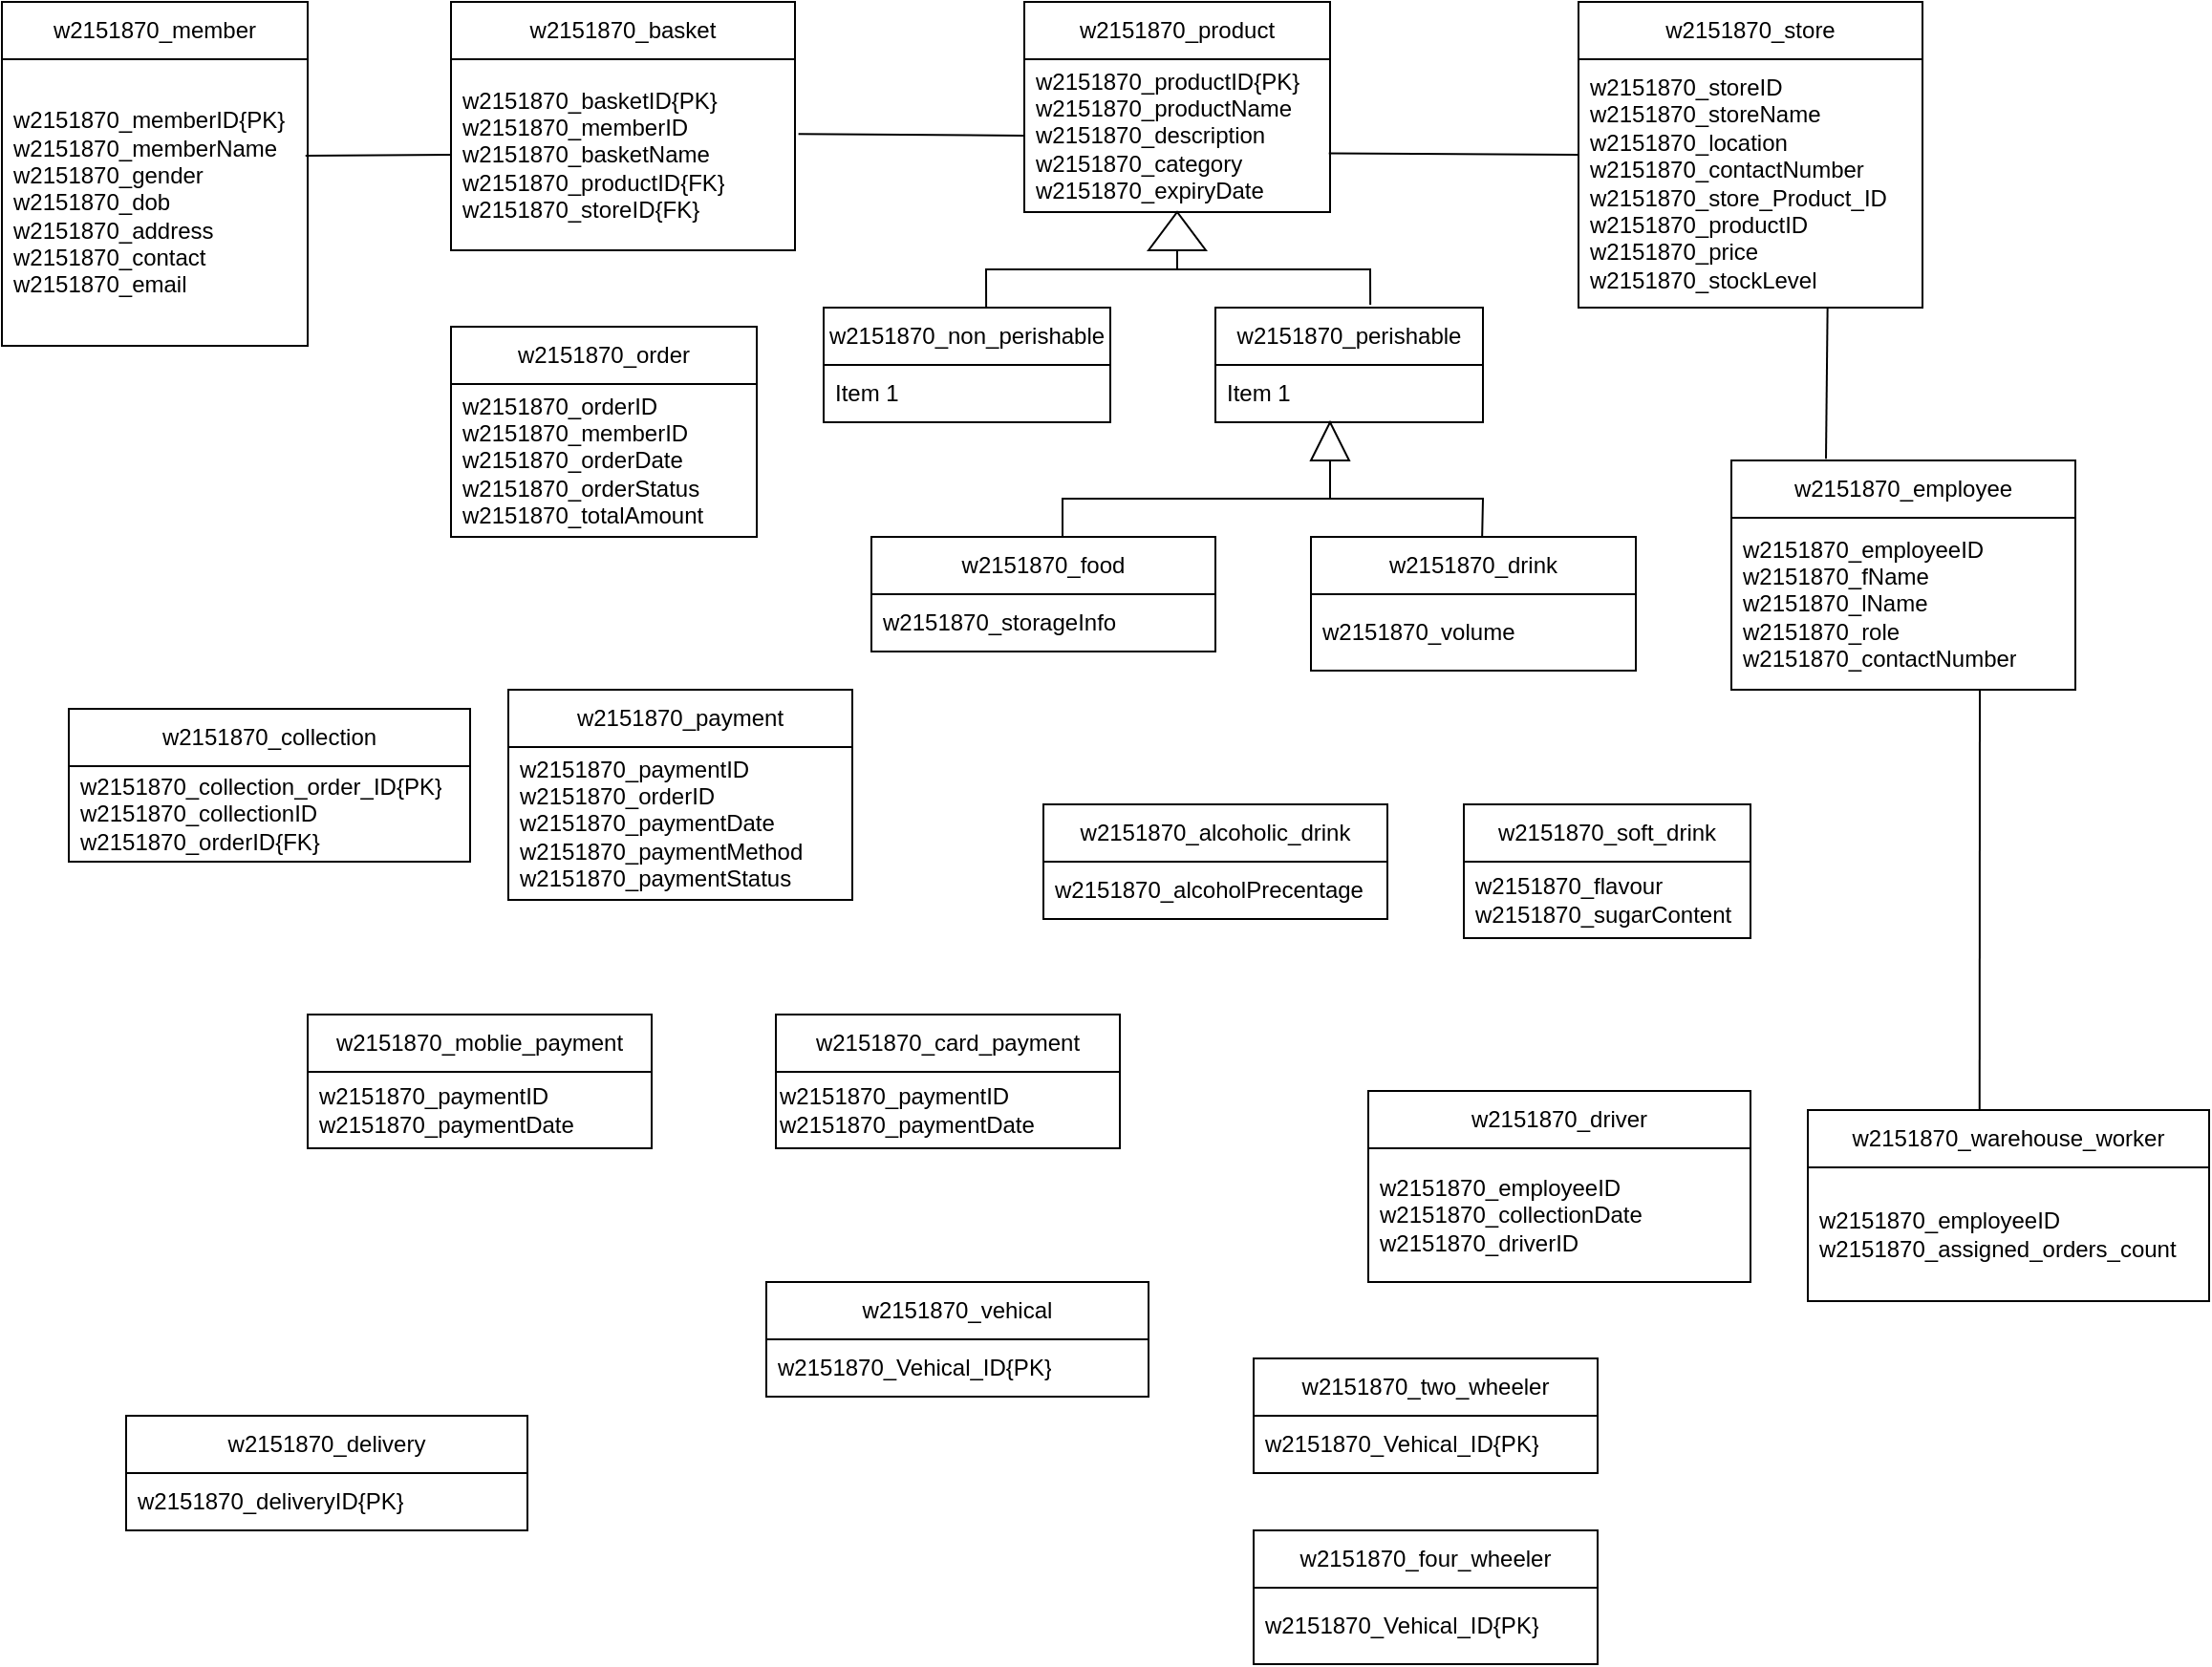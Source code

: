 <mxfile version="28.2.7">
  <diagram name="Page-1" id="L5D6gUy9eE5gOW8qyYls">
    <mxGraphModel dx="1591" dy="877" grid="1" gridSize="10" guides="1" tooltips="1" connect="1" arrows="1" fold="1" page="1" pageScale="1" pageWidth="850" pageHeight="1100" math="0" shadow="0">
      <root>
        <mxCell id="0" />
        <mxCell id="1" parent="0" />
        <mxCell id="kr0bj3KIHfq-hgrzYJve-1" value="w2151870_member" style="swimlane;fontStyle=0;childLayout=stackLayout;horizontal=1;startSize=30;horizontalStack=0;resizeParent=1;resizeParentMax=0;resizeLast=0;collapsible=1;marginBottom=0;whiteSpace=wrap;html=1;" parent="1" vertex="1">
          <mxGeometry x="45" y="40" width="160" height="180" as="geometry" />
        </mxCell>
        <mxCell id="kr0bj3KIHfq-hgrzYJve-2" value="&lt;span style=&quot;text-align: center;&quot;&gt;w2151870_&lt;/span&gt;memberID{PK}&lt;br&gt;&lt;div&gt;&lt;span style=&quot;text-align: center; background-color: transparent; color: light-dark(rgb(0, 0, 0), rgb(255, 255, 255));&quot;&gt;w2151870_&lt;/span&gt;memberName&lt;/div&gt;&lt;div&gt;&lt;span style=&quot;text-align: center; background-color: transparent; color: light-dark(rgb(0, 0, 0), rgb(255, 255, 255));&quot;&gt;w2151870_&lt;/span&gt;gender&lt;/div&gt;&lt;div&gt;&lt;span style=&quot;text-align: center; background-color: transparent; color: light-dark(rgb(0, 0, 0), rgb(255, 255, 255));&quot;&gt;w2151870_&lt;/span&gt;dob&lt;/div&gt;&lt;div&gt;&lt;span style=&quot;text-align: center; background-color: transparent; color: light-dark(rgb(0, 0, 0), rgb(255, 255, 255));&quot;&gt;w2151870_&lt;/span&gt;address&lt;/div&gt;&lt;div&gt;&lt;span style=&quot;text-align: center; background-color: transparent; color: light-dark(rgb(0, 0, 0), rgb(255, 255, 255));&quot;&gt;w2151870_&lt;/span&gt;contact&lt;/div&gt;&lt;div&gt;&lt;span style=&quot;text-align: center; background-color: transparent; color: light-dark(rgb(0, 0, 0), rgb(255, 255, 255));&quot;&gt;w2151870_&lt;/span&gt;email&lt;/div&gt;" style="text;strokeColor=none;fillColor=none;align=left;verticalAlign=middle;spacingLeft=4;spacingRight=4;overflow=hidden;points=[[0,0.5],[1,0.5]];portConstraint=eastwest;rotatable=0;whiteSpace=wrap;html=1;" parent="kr0bj3KIHfq-hgrzYJve-1" vertex="1">
          <mxGeometry y="30" width="160" height="150" as="geometry" />
        </mxCell>
        <mxCell id="kr0bj3KIHfq-hgrzYJve-5" value="w2151870_basket" style="swimlane;fontStyle=0;childLayout=stackLayout;horizontal=1;startSize=30;horizontalStack=0;resizeParent=1;resizeParentMax=0;resizeLast=0;collapsible=1;marginBottom=0;whiteSpace=wrap;html=1;" parent="1" vertex="1">
          <mxGeometry x="280" y="40" width="180" height="130" as="geometry" />
        </mxCell>
        <mxCell id="kr0bj3KIHfq-hgrzYJve-6" value="&lt;span style=&quot;text-align: center;&quot;&gt;w2151870_&lt;/span&gt;basketID{PK}&lt;br&gt;&lt;div&gt;&lt;span style=&quot;text-align: center; background-color: transparent; color: light-dark(rgb(0, 0, 0), rgb(255, 255, 255));&quot;&gt;w2151870_&lt;/span&gt;memberID&lt;/div&gt;&lt;div&gt;&lt;span style=&quot;text-align: center; background-color: transparent; color: light-dark(rgb(0, 0, 0), rgb(255, 255, 255));&quot;&gt;w2151870_&lt;/span&gt;basketName&lt;/div&gt;&lt;div&gt;w2151870_productID{FK}&lt;/div&gt;&lt;div&gt;w2151870_storeID{FK}&lt;/div&gt;" style="text;strokeColor=none;fillColor=none;align=left;verticalAlign=middle;spacingLeft=4;spacingRight=4;overflow=hidden;points=[[0,0.5],[1,0.5]];portConstraint=eastwest;rotatable=0;whiteSpace=wrap;html=1;" parent="kr0bj3KIHfq-hgrzYJve-5" vertex="1">
          <mxGeometry y="30" width="180" height="100" as="geometry" />
        </mxCell>
        <mxCell id="kr0bj3KIHfq-hgrzYJve-9" value="w2151870_product" style="swimlane;fontStyle=0;childLayout=stackLayout;horizontal=1;startSize=30;horizontalStack=0;resizeParent=1;resizeParentMax=0;resizeLast=0;collapsible=1;marginBottom=0;whiteSpace=wrap;html=1;" parent="1" vertex="1">
          <mxGeometry x="580" y="40" width="160" height="110" as="geometry" />
        </mxCell>
        <mxCell id="kr0bj3KIHfq-hgrzYJve-10" value="&lt;span style=&quot;text-align: center;&quot;&gt;w2151870_&lt;/span&gt;productID{PK}&lt;br&gt;&lt;div&gt;&lt;span style=&quot;text-align: center; background-color: transparent; color: light-dark(rgb(0, 0, 0), rgb(255, 255, 255));&quot;&gt;w2151870_&lt;/span&gt;productName&lt;/div&gt;&lt;div&gt;&lt;span style=&quot;text-align: center; background-color: transparent; color: light-dark(rgb(0, 0, 0), rgb(255, 255, 255));&quot;&gt;w2151870_&lt;/span&gt;&lt;span style=&quot;background-color: transparent; color: light-dark(rgb(0, 0, 0), rgb(255, 255, 255));&quot;&gt;description&lt;/span&gt;&lt;/div&gt;&lt;div&gt;&lt;span style=&quot;text-align: center; background-color: transparent; color: light-dark(rgb(0, 0, 0), rgb(255, 255, 255));&quot;&gt;w2151870_&lt;/span&gt;&lt;span style=&quot;background-color: transparent; color: light-dark(rgb(0, 0, 0), rgb(255, 255, 255));&quot;&gt;category&lt;/span&gt;&lt;/div&gt;&lt;div&gt;&lt;span style=&quot;text-align: center; background-color: transparent; color: light-dark(rgb(0, 0, 0), rgb(255, 255, 255));&quot;&gt;w2151870_&lt;/span&gt;&lt;span style=&quot;background-color: transparent; color: light-dark(rgb(0, 0, 0), rgb(255, 255, 255));&quot;&gt;expiryDate&lt;/span&gt;&lt;/div&gt;" style="text;strokeColor=none;fillColor=none;align=left;verticalAlign=middle;spacingLeft=4;spacingRight=4;overflow=hidden;points=[[0,0.5],[1,0.5]];portConstraint=eastwest;rotatable=0;whiteSpace=wrap;html=1;" parent="kr0bj3KIHfq-hgrzYJve-9" vertex="1">
          <mxGeometry y="30" width="160" height="80" as="geometry" />
        </mxCell>
        <mxCell id="kr0bj3KIHfq-hgrzYJve-11" value="w2151870_order" style="swimlane;fontStyle=0;childLayout=stackLayout;horizontal=1;startSize=30;horizontalStack=0;resizeParent=1;resizeParentMax=0;resizeLast=0;collapsible=1;marginBottom=0;whiteSpace=wrap;html=1;" parent="1" vertex="1">
          <mxGeometry x="280" y="210" width="160" height="110" as="geometry" />
        </mxCell>
        <mxCell id="kr0bj3KIHfq-hgrzYJve-12" value="&lt;span style=&quot;text-align: center;&quot;&gt;w2151870_&lt;/span&gt;orderID&lt;br&gt;&lt;div&gt;&lt;span style=&quot;text-align: center; background-color: transparent; color: light-dark(rgb(0, 0, 0), rgb(255, 255, 255));&quot;&gt;w2151870_&lt;/span&gt;memberID&lt;/div&gt;&lt;div&gt;&lt;span style=&quot;text-align: center; background-color: transparent; color: light-dark(rgb(0, 0, 0), rgb(255, 255, 255));&quot;&gt;w2151870_&lt;/span&gt;orderDate&lt;/div&gt;&lt;div&gt;&lt;span style=&quot;text-align: center; background-color: transparent; color: light-dark(rgb(0, 0, 0), rgb(255, 255, 255));&quot;&gt;w2151870_&lt;/span&gt;orderStatus&lt;/div&gt;&lt;div&gt;&lt;span style=&quot;text-align: center; background-color: transparent; color: light-dark(rgb(0, 0, 0), rgb(255, 255, 255));&quot;&gt;w2151870_&lt;/span&gt;totalAmount&lt;/div&gt;" style="text;strokeColor=none;fillColor=none;align=left;verticalAlign=middle;spacingLeft=4;spacingRight=4;overflow=hidden;points=[[0,0.5],[1,0.5]];portConstraint=eastwest;rotatable=0;whiteSpace=wrap;html=1;" parent="kr0bj3KIHfq-hgrzYJve-11" vertex="1">
          <mxGeometry y="30" width="160" height="80" as="geometry" />
        </mxCell>
        <mxCell id="kr0bj3KIHfq-hgrzYJve-13" value="w2151870_collection" style="swimlane;fontStyle=0;childLayout=stackLayout;horizontal=1;startSize=30;horizontalStack=0;resizeParent=1;resizeParentMax=0;resizeLast=0;collapsible=1;marginBottom=0;whiteSpace=wrap;html=1;" parent="1" vertex="1">
          <mxGeometry x="80" y="410" width="210" height="80" as="geometry" />
        </mxCell>
        <mxCell id="kr0bj3KIHfq-hgrzYJve-14" value="&lt;span style=&quot;text-align: center;&quot;&gt;w2151870_collection_order_ID{PK}&lt;/span&gt;&lt;div&gt;&lt;span style=&quot;text-align: center; background-color: transparent; color: light-dark(rgb(0, 0, 0), rgb(255, 255, 255));&quot;&gt;w2151870_collectionID&lt;/span&gt;&lt;div&gt;&lt;span style=&quot;text-align: center;&quot;&gt;w2151870_orderID{FK}&lt;/span&gt;&lt;/div&gt;&lt;/div&gt;" style="text;strokeColor=none;fillColor=none;align=left;verticalAlign=middle;spacingLeft=4;spacingRight=4;overflow=hidden;points=[[0,0.5],[1,0.5]];portConstraint=eastwest;rotatable=0;whiteSpace=wrap;html=1;" parent="kr0bj3KIHfq-hgrzYJve-13" vertex="1">
          <mxGeometry y="30" width="210" height="50" as="geometry" />
        </mxCell>
        <mxCell id="kr0bj3KIHfq-hgrzYJve-15" value="w2151870_payment" style="swimlane;fontStyle=0;childLayout=stackLayout;horizontal=1;startSize=30;horizontalStack=0;resizeParent=1;resizeParentMax=0;resizeLast=0;collapsible=1;marginBottom=0;whiteSpace=wrap;html=1;" parent="1" vertex="1">
          <mxGeometry x="310" y="400" width="180" height="110" as="geometry" />
        </mxCell>
        <mxCell id="kr0bj3KIHfq-hgrzYJve-16" value="&lt;span style=&quot;text-align: center;&quot;&gt;w2151870_&lt;/span&gt;paymentID&lt;br&gt;&lt;div&gt;&lt;span style=&quot;text-align: center; background-color: transparent; color: light-dark(rgb(0, 0, 0), rgb(255, 255, 255));&quot;&gt;w2151870_&lt;/span&gt;orderID&lt;/div&gt;&lt;div&gt;&lt;span style=&quot;text-align: center; background-color: transparent; color: light-dark(rgb(0, 0, 0), rgb(255, 255, 255));&quot;&gt;w2151870_&lt;/span&gt;paymentDate&lt;/div&gt;&lt;div&gt;&lt;span style=&quot;text-align: center; background-color: transparent; color: light-dark(rgb(0, 0, 0), rgb(255, 255, 255));&quot;&gt;w2151870_&lt;/span&gt;paymentMethod&lt;/div&gt;&lt;div&gt;&lt;span style=&quot;text-align: center; background-color: transparent; color: light-dark(rgb(0, 0, 0), rgb(255, 255, 255));&quot;&gt;w2151870_&lt;/span&gt;paymentStatus&lt;/div&gt;" style="text;strokeColor=none;fillColor=none;align=left;verticalAlign=middle;spacingLeft=4;spacingRight=4;overflow=hidden;points=[[0,0.5],[1,0.5]];portConstraint=eastwest;rotatable=0;whiteSpace=wrap;html=1;" parent="kr0bj3KIHfq-hgrzYJve-15" vertex="1">
          <mxGeometry y="30" width="180" height="80" as="geometry" />
        </mxCell>
        <mxCell id="kr0bj3KIHfq-hgrzYJve-19" value="w2151870_store" style="swimlane;fontStyle=0;childLayout=stackLayout;horizontal=1;startSize=30;horizontalStack=0;resizeParent=1;resizeParentMax=0;resizeLast=0;collapsible=1;marginBottom=0;whiteSpace=wrap;html=1;" parent="1" vertex="1">
          <mxGeometry x="870" y="40" width="180" height="160" as="geometry" />
        </mxCell>
        <mxCell id="kr0bj3KIHfq-hgrzYJve-20" value="&lt;span style=&quot;text-align: center;&quot;&gt;w2151870_&lt;/span&gt;storeID&lt;div&gt;w2151870_storeName&lt;/div&gt;&lt;div&gt;&lt;span style=&quot;text-align: center; background-color: transparent; color: light-dark(rgb(0, 0, 0), rgb(255, 255, 255));&quot;&gt;w2151870_&lt;/span&gt;location&lt;/div&gt;&lt;div&gt;&lt;span style=&quot;text-align: center; background-color: transparent; color: light-dark(rgb(0, 0, 0), rgb(255, 255, 255));&quot;&gt;w2151870_&lt;/span&gt;contactNumber&lt;/div&gt;&lt;div&gt;&lt;span style=&quot;text-align: center;&quot;&gt;w2151870_&lt;/span&gt;store_Product_ID&lt;/div&gt;&lt;div&gt;&lt;div&gt;&lt;span style=&quot;text-align: center; background-color: transparent; color: light-dark(rgb(0, 0, 0), rgb(255, 255, 255));&quot;&gt;w2151870_&lt;/span&gt;productID&lt;/div&gt;&lt;div&gt;&lt;span style=&quot;text-align: center; background-color: transparent; color: light-dark(rgb(0, 0, 0), rgb(255, 255, 255));&quot;&gt;w2151870_&lt;/span&gt;price&lt;/div&gt;&lt;div&gt;&lt;span style=&quot;text-align: center; background-color: transparent; color: light-dark(rgb(0, 0, 0), rgb(255, 255, 255));&quot;&gt;w2151870_&lt;/span&gt;stockLevel&lt;/div&gt;&lt;/div&gt;" style="text;strokeColor=none;fillColor=none;align=left;verticalAlign=middle;spacingLeft=4;spacingRight=4;overflow=hidden;points=[[0,0.5],[1,0.5]];portConstraint=eastwest;rotatable=0;whiteSpace=wrap;html=1;" parent="kr0bj3KIHfq-hgrzYJve-19" vertex="1">
          <mxGeometry y="30" width="180" height="130" as="geometry" />
        </mxCell>
        <mxCell id="kr0bj3KIHfq-hgrzYJve-21" value="w2151870_employee" style="swimlane;fontStyle=0;childLayout=stackLayout;horizontal=1;startSize=30;horizontalStack=0;resizeParent=1;resizeParentMax=0;resizeLast=0;collapsible=1;marginBottom=0;whiteSpace=wrap;html=1;" parent="1" vertex="1">
          <mxGeometry x="950" y="280" width="180" height="120" as="geometry" />
        </mxCell>
        <mxCell id="kr0bj3KIHfq-hgrzYJve-22" value="&lt;span style=&quot;text-align: center;&quot;&gt;w2151870_&lt;/span&gt;employeeID&lt;br&gt;&lt;div&gt;&lt;span style=&quot;text-align: center; background-color: transparent; color: light-dark(rgb(0, 0, 0), rgb(255, 255, 255));&quot;&gt;w2151870_&lt;/span&gt;fName&lt;/div&gt;&lt;div&gt;&lt;span style=&quot;text-align: center; background-color: transparent; color: light-dark(rgb(0, 0, 0), rgb(255, 255, 255));&quot;&gt;w2151870_&lt;/span&gt;lName&lt;/div&gt;&lt;div&gt;&lt;span style=&quot;text-align: center; background-color: transparent; color: light-dark(rgb(0, 0, 0), rgb(255, 255, 255));&quot;&gt;w2151870_&lt;/span&gt;role&lt;/div&gt;&lt;div&gt;&lt;span style=&quot;text-align: center; background-color: transparent; color: light-dark(rgb(0, 0, 0), rgb(255, 255, 255));&quot;&gt;w2151870_&lt;/span&gt;contactNumber&lt;/div&gt;" style="text;strokeColor=none;fillColor=none;align=left;verticalAlign=middle;spacingLeft=4;spacingRight=4;overflow=hidden;points=[[0,0.5],[1,0.5]];portConstraint=eastwest;rotatable=0;whiteSpace=wrap;html=1;" parent="kr0bj3KIHfq-hgrzYJve-21" vertex="1">
          <mxGeometry y="30" width="180" height="90" as="geometry" />
        </mxCell>
        <mxCell id="kr0bj3KIHfq-hgrzYJve-23" value="w2151870_warehouse_worker" style="swimlane;fontStyle=0;childLayout=stackLayout;horizontal=1;startSize=30;horizontalStack=0;resizeParent=1;resizeParentMax=0;resizeLast=0;collapsible=1;marginBottom=0;whiteSpace=wrap;html=1;" parent="1" vertex="1">
          <mxGeometry x="990" y="620" width="210" height="100" as="geometry" />
        </mxCell>
        <mxCell id="kr0bj3KIHfq-hgrzYJve-24" value="&lt;span style=&quot;text-align: center;&quot;&gt;w2151870_&lt;/span&gt;employeeID&lt;br&gt;&lt;div&gt;&lt;span style=&quot;text-align: center; background-color: transparent; color: light-dark(rgb(0, 0, 0), rgb(255, 255, 255));&quot;&gt;w2151870_&lt;/span&gt;assigned_orders_count&lt;/div&gt;" style="text;strokeColor=none;fillColor=none;align=left;verticalAlign=middle;spacingLeft=4;spacingRight=4;overflow=hidden;points=[[0,0.5],[1,0.5]];portConstraint=eastwest;rotatable=0;whiteSpace=wrap;html=1;" parent="kr0bj3KIHfq-hgrzYJve-23" vertex="1">
          <mxGeometry y="30" width="210" height="70" as="geometry" />
        </mxCell>
        <mxCell id="kr0bj3KIHfq-hgrzYJve-25" value="w2151870_driver" style="swimlane;fontStyle=0;childLayout=stackLayout;horizontal=1;startSize=30;horizontalStack=0;resizeParent=1;resizeParentMax=0;resizeLast=0;collapsible=1;marginBottom=0;whiteSpace=wrap;html=1;" parent="1" vertex="1">
          <mxGeometry x="760" y="610" width="200" height="100" as="geometry" />
        </mxCell>
        <mxCell id="kr0bj3KIHfq-hgrzYJve-26" value="&lt;span style=&quot;text-align: center;&quot;&gt;w2151870_&lt;/span&gt;employeeID&lt;br&gt;&lt;div&gt;&lt;span style=&quot;text-align: center; background-color: transparent; color: light-dark(rgb(0, 0, 0), rgb(255, 255, 255));&quot;&gt;w2151870_&lt;/span&gt;collectionDate&lt;/div&gt;&lt;div&gt;&lt;span style=&quot;text-align: center; background-color: transparent; color: light-dark(rgb(0, 0, 0), rgb(255, 255, 255));&quot;&gt;w2151870_&lt;/span&gt;driverID&lt;/div&gt;" style="text;strokeColor=none;fillColor=none;align=left;verticalAlign=middle;spacingLeft=4;spacingRight=4;overflow=hidden;points=[[0,0.5],[1,0.5]];portConstraint=eastwest;rotatable=0;whiteSpace=wrap;html=1;" parent="kr0bj3KIHfq-hgrzYJve-25" vertex="1">
          <mxGeometry y="30" width="200" height="70" as="geometry" />
        </mxCell>
        <mxCell id="kr0bj3KIHfq-hgrzYJve-35" value="w2151870_delivery" style="swimlane;fontStyle=0;childLayout=stackLayout;horizontal=1;startSize=30;horizontalStack=0;resizeParent=1;resizeParentMax=0;resizeLast=0;collapsible=1;marginBottom=0;whiteSpace=wrap;html=1;" parent="1" vertex="1">
          <mxGeometry x="110" y="780" width="210" height="60" as="geometry" />
        </mxCell>
        <mxCell id="kr0bj3KIHfq-hgrzYJve-36" value="w2151870_deliveryID{PK}" style="text;strokeColor=none;fillColor=none;align=left;verticalAlign=middle;spacingLeft=4;spacingRight=4;overflow=hidden;points=[[0,0.5],[1,0.5]];portConstraint=eastwest;rotatable=0;whiteSpace=wrap;html=1;" parent="kr0bj3KIHfq-hgrzYJve-35" vertex="1">
          <mxGeometry y="30" width="210" height="30" as="geometry" />
        </mxCell>
        <mxCell id="ttWEPRVbaQY9n671N0mv-2" value="w2151870_perishable" style="swimlane;fontStyle=0;childLayout=stackLayout;horizontal=1;startSize=30;horizontalStack=0;resizeParent=1;resizeParentMax=0;resizeLast=0;collapsible=1;marginBottom=0;whiteSpace=wrap;html=1;" vertex="1" parent="1">
          <mxGeometry x="680" y="200" width="140" height="60" as="geometry" />
        </mxCell>
        <mxCell id="ttWEPRVbaQY9n671N0mv-3" value="Item 1" style="text;strokeColor=none;fillColor=none;align=left;verticalAlign=middle;spacingLeft=4;spacingRight=4;overflow=hidden;points=[[0,0.5],[1,0.5]];portConstraint=eastwest;rotatable=0;whiteSpace=wrap;html=1;" vertex="1" parent="ttWEPRVbaQY9n671N0mv-2">
          <mxGeometry y="30" width="140" height="30" as="geometry" />
        </mxCell>
        <mxCell id="ttWEPRVbaQY9n671N0mv-4" value="w2151870_non_perishable" style="swimlane;fontStyle=0;childLayout=stackLayout;horizontal=1;startSize=30;horizontalStack=0;resizeParent=1;resizeParentMax=0;resizeLast=0;collapsible=1;marginBottom=0;whiteSpace=wrap;html=1;" vertex="1" parent="1">
          <mxGeometry x="475" y="200" width="150" height="60" as="geometry" />
        </mxCell>
        <mxCell id="ttWEPRVbaQY9n671N0mv-5" value="Item 1" style="text;strokeColor=none;fillColor=none;align=left;verticalAlign=middle;spacingLeft=4;spacingRight=4;overflow=hidden;points=[[0,0.5],[1,0.5]];portConstraint=eastwest;rotatable=0;whiteSpace=wrap;html=1;" vertex="1" parent="ttWEPRVbaQY9n671N0mv-4">
          <mxGeometry y="30" width="150" height="30" as="geometry" />
        </mxCell>
        <mxCell id="ttWEPRVbaQY9n671N0mv-9" value="w2151870_soft_drink" style="swimlane;fontStyle=0;childLayout=stackLayout;horizontal=1;startSize=30;horizontalStack=0;resizeParent=1;resizeParentMax=0;resizeLast=0;collapsible=1;marginBottom=0;whiteSpace=wrap;html=1;" vertex="1" parent="1">
          <mxGeometry x="810" y="460" width="150" height="70" as="geometry" />
        </mxCell>
        <mxCell id="ttWEPRVbaQY9n671N0mv-10" value="w2151870_flavour&lt;div&gt;w2151870_sugarContent&lt;/div&gt;" style="text;strokeColor=none;fillColor=none;align=left;verticalAlign=middle;spacingLeft=4;spacingRight=4;overflow=hidden;points=[[0,0.5],[1,0.5]];portConstraint=eastwest;rotatable=0;whiteSpace=wrap;html=1;" vertex="1" parent="ttWEPRVbaQY9n671N0mv-9">
          <mxGeometry y="30" width="150" height="40" as="geometry" />
        </mxCell>
        <mxCell id="ttWEPRVbaQY9n671N0mv-11" value="w2151870_alcoholic_drink" style="swimlane;fontStyle=0;childLayout=stackLayout;horizontal=1;startSize=30;horizontalStack=0;resizeParent=1;resizeParentMax=0;resizeLast=0;collapsible=1;marginBottom=0;whiteSpace=wrap;html=1;" vertex="1" parent="1">
          <mxGeometry x="590" y="460" width="180" height="60" as="geometry" />
        </mxCell>
        <mxCell id="ttWEPRVbaQY9n671N0mv-12" value="w2151870_alcoholPrecentage" style="text;strokeColor=none;fillColor=none;align=left;verticalAlign=middle;spacingLeft=4;spacingRight=4;overflow=hidden;points=[[0,0.5],[1,0.5]];portConstraint=eastwest;rotatable=0;whiteSpace=wrap;html=1;" vertex="1" parent="ttWEPRVbaQY9n671N0mv-11">
          <mxGeometry y="30" width="180" height="30" as="geometry" />
        </mxCell>
        <mxCell id="ttWEPRVbaQY9n671N0mv-17" value="" style="endArrow=none;html=1;rounded=0;exitX=0.993;exitY=0.337;exitDx=0;exitDy=0;exitPerimeter=0;entryX=0;entryY=0.5;entryDx=0;entryDy=0;" edge="1" parent="1" source="kr0bj3KIHfq-hgrzYJve-2" target="kr0bj3KIHfq-hgrzYJve-6">
          <mxGeometry width="50" height="50" relative="1" as="geometry">
            <mxPoint x="210" y="160" as="sourcePoint" />
            <mxPoint x="260" y="110" as="targetPoint" />
          </mxGeometry>
        </mxCell>
        <mxCell id="ttWEPRVbaQY9n671N0mv-18" value="" style="endArrow=none;html=1;rounded=0;entryX=0;entryY=0.5;entryDx=0;entryDy=0;exitX=1.01;exitY=0.391;exitDx=0;exitDy=0;exitPerimeter=0;" edge="1" parent="1" source="kr0bj3KIHfq-hgrzYJve-6" target="kr0bj3KIHfq-hgrzYJve-10">
          <mxGeometry width="50" height="50" relative="1" as="geometry">
            <mxPoint x="420" y="160" as="sourcePoint" />
            <mxPoint x="589.83" y="110.11" as="targetPoint" />
          </mxGeometry>
        </mxCell>
        <mxCell id="ttWEPRVbaQY9n671N0mv-26" value="w2151870_vehical" style="swimlane;fontStyle=0;childLayout=stackLayout;horizontal=1;startSize=30;horizontalStack=0;resizeParent=1;resizeParentMax=0;resizeLast=0;collapsible=1;marginBottom=0;whiteSpace=wrap;html=1;" vertex="1" parent="1">
          <mxGeometry x="445" y="710" width="200" height="60" as="geometry" />
        </mxCell>
        <mxCell id="ttWEPRVbaQY9n671N0mv-27" value="w2151870_Vehical_ID{PK}" style="text;strokeColor=none;fillColor=none;align=left;verticalAlign=middle;spacingLeft=4;spacingRight=4;overflow=hidden;points=[[0,0.5],[1,0.5]];portConstraint=eastwest;rotatable=0;whiteSpace=wrap;html=1;" vertex="1" parent="ttWEPRVbaQY9n671N0mv-26">
          <mxGeometry y="30" width="200" height="30" as="geometry" />
        </mxCell>
        <mxCell id="ttWEPRVbaQY9n671N0mv-28" value="w2151870_two_wheeler" style="swimlane;fontStyle=0;childLayout=stackLayout;horizontal=1;startSize=30;horizontalStack=0;resizeParent=1;resizeParentMax=0;resizeLast=0;collapsible=1;marginBottom=0;whiteSpace=wrap;html=1;" vertex="1" parent="1">
          <mxGeometry x="700" y="750" width="180" height="60" as="geometry" />
        </mxCell>
        <mxCell id="ttWEPRVbaQY9n671N0mv-29" value="w2151870_Vehical_ID{PK}" style="text;strokeColor=none;fillColor=none;align=left;verticalAlign=middle;spacingLeft=4;spacingRight=4;overflow=hidden;points=[[0,0.5],[1,0.5]];portConstraint=eastwest;rotatable=0;whiteSpace=wrap;html=1;" vertex="1" parent="ttWEPRVbaQY9n671N0mv-28">
          <mxGeometry y="30" width="180" height="30" as="geometry" />
        </mxCell>
        <mxCell id="ttWEPRVbaQY9n671N0mv-30" value="w2151870_four_wheeler" style="swimlane;fontStyle=0;childLayout=stackLayout;horizontal=1;startSize=30;horizontalStack=0;resizeParent=1;resizeParentMax=0;resizeLast=0;collapsible=1;marginBottom=0;whiteSpace=wrap;html=1;" vertex="1" parent="1">
          <mxGeometry x="700" y="840" width="180" height="70" as="geometry" />
        </mxCell>
        <mxCell id="ttWEPRVbaQY9n671N0mv-31" value="w2151870_Vehical_ID{PK}" style="text;strokeColor=none;fillColor=none;align=left;verticalAlign=middle;spacingLeft=4;spacingRight=4;overflow=hidden;points=[[0,0.5],[1,0.5]];portConstraint=eastwest;rotatable=0;whiteSpace=wrap;html=1;" vertex="1" parent="ttWEPRVbaQY9n671N0mv-30">
          <mxGeometry y="30" width="180" height="40" as="geometry" />
        </mxCell>
        <mxCell id="ttWEPRVbaQY9n671N0mv-41" value="w2151870_card_payment" style="swimlane;fontStyle=0;childLayout=stackLayout;horizontal=1;startSize=30;horizontalStack=0;resizeParent=1;resizeParentMax=0;resizeLast=0;collapsible=1;marginBottom=0;whiteSpace=wrap;html=1;" vertex="1" parent="1">
          <mxGeometry x="450" y="570" width="180" height="70" as="geometry" />
        </mxCell>
        <mxCell id="ttWEPRVbaQY9n671N0mv-78" value="w2151870_&lt;span style=&quot;&quot;&gt;paymentID&lt;/span&gt;&lt;div&gt;&lt;span style=&quot;color: light-dark(rgb(0, 0, 0), rgb(255, 255, 255)); background-color: transparent; text-align: center;&quot;&gt;w2151870_&lt;/span&gt;paymentDate&lt;span style=&quot;&quot;&gt;&lt;/span&gt;&lt;/div&gt;" style="text;html=1;whiteSpace=wrap;strokeColor=none;fillColor=none;align=left;verticalAlign=middle;rounded=0;" vertex="1" parent="ttWEPRVbaQY9n671N0mv-41">
          <mxGeometry y="30" width="180" height="40" as="geometry" />
        </mxCell>
        <mxCell id="ttWEPRVbaQY9n671N0mv-43" value="w2151870_moblie_payment" style="swimlane;fontStyle=0;childLayout=stackLayout;horizontal=1;startSize=30;horizontalStack=0;resizeParent=1;resizeParentMax=0;resizeLast=0;collapsible=1;marginBottom=0;whiteSpace=wrap;html=1;" vertex="1" parent="1">
          <mxGeometry x="205" y="570" width="180" height="70" as="geometry" />
        </mxCell>
        <mxCell id="ttWEPRVbaQY9n671N0mv-44" value="&lt;span style=&quot;text-align: center;&quot;&gt;w2151870_&lt;/span&gt;paymentID&lt;div&gt;&lt;span style=&quot;color: light-dark(rgb(0, 0, 0), rgb(255, 255, 255)); background-color: transparent; text-align: center;&quot;&gt;w2151870_&lt;/span&gt;paymentDate&lt;/div&gt;" style="text;strokeColor=none;fillColor=none;align=left;verticalAlign=middle;spacingLeft=4;spacingRight=4;overflow=hidden;points=[[0,0.5],[1,0.5]];portConstraint=eastwest;rotatable=0;whiteSpace=wrap;html=1;" vertex="1" parent="ttWEPRVbaQY9n671N0mv-43">
          <mxGeometry y="30" width="180" height="40" as="geometry" />
        </mxCell>
        <mxCell id="ttWEPRVbaQY9n671N0mv-62" value="w2151870_drink" style="swimlane;fontStyle=0;childLayout=stackLayout;horizontal=1;startSize=30;horizontalStack=0;resizeParent=1;resizeParentMax=0;resizeLast=0;collapsible=1;marginBottom=0;whiteSpace=wrap;html=1;" vertex="1" parent="1">
          <mxGeometry x="730" y="320" width="170" height="70" as="geometry" />
        </mxCell>
        <mxCell id="ttWEPRVbaQY9n671N0mv-63" value="w2151870_volume" style="text;strokeColor=none;fillColor=none;align=left;verticalAlign=middle;spacingLeft=4;spacingRight=4;overflow=hidden;points=[[0,0.5],[1,0.5]];portConstraint=eastwest;rotatable=0;whiteSpace=wrap;html=1;" vertex="1" parent="ttWEPRVbaQY9n671N0mv-62">
          <mxGeometry y="30" width="170" height="40" as="geometry" />
        </mxCell>
        <mxCell id="ttWEPRVbaQY9n671N0mv-64" value="w2151870_food" style="swimlane;fontStyle=0;childLayout=stackLayout;horizontal=1;startSize=30;horizontalStack=0;resizeParent=1;resizeParentMax=0;resizeLast=0;collapsible=1;marginBottom=0;whiteSpace=wrap;html=1;" vertex="1" parent="1">
          <mxGeometry x="500" y="320" width="180" height="60" as="geometry" />
        </mxCell>
        <mxCell id="ttWEPRVbaQY9n671N0mv-65" value="w2151870_storageInfo" style="text;strokeColor=none;fillColor=none;align=left;verticalAlign=middle;spacingLeft=4;spacingRight=4;overflow=hidden;points=[[0,0.5],[1,0.5]];portConstraint=eastwest;rotatable=0;whiteSpace=wrap;html=1;" vertex="1" parent="ttWEPRVbaQY9n671N0mv-64">
          <mxGeometry y="30" width="180" height="30" as="geometry" />
        </mxCell>
        <mxCell id="ttWEPRVbaQY9n671N0mv-66" value="" style="endArrow=none;html=1;rounded=0;curved=1;exitX=0.996;exitY=0.616;exitDx=0;exitDy=0;exitPerimeter=0;" edge="1" parent="1" source="kr0bj3KIHfq-hgrzYJve-10">
          <mxGeometry width="50" height="50" relative="1" as="geometry">
            <mxPoint x="700" y="130" as="sourcePoint" />
            <mxPoint x="870" y="120" as="targetPoint" />
          </mxGeometry>
        </mxCell>
        <mxCell id="ttWEPRVbaQY9n671N0mv-67" value="" style="endArrow=none;html=1;rounded=0;curved=1;exitX=0.724;exitY=1;exitDx=0;exitDy=0;exitPerimeter=0;entryX=0.275;entryY=-0.007;entryDx=0;entryDy=0;entryPerimeter=0;" edge="1" parent="1" source="kr0bj3KIHfq-hgrzYJve-20" target="kr0bj3KIHfq-hgrzYJve-21">
          <mxGeometry width="50" height="50" relative="1" as="geometry">
            <mxPoint x="1010" y="250" as="sourcePoint" />
            <mxPoint x="1141" y="251" as="targetPoint" />
            <Array as="points" />
          </mxGeometry>
        </mxCell>
        <mxCell id="ttWEPRVbaQY9n671N0mv-69" value="" style="endArrow=none;html=1;rounded=0;exitX=0.428;exitY=0.005;exitDx=0;exitDy=0;exitPerimeter=0;" edge="1" parent="1" source="kr0bj3KIHfq-hgrzYJve-23">
          <mxGeometry width="50" height="50" relative="1" as="geometry">
            <mxPoint x="1080" y="560" as="sourcePoint" />
            <mxPoint x="1080" y="400" as="targetPoint" />
            <Array as="points" />
          </mxGeometry>
        </mxCell>
        <mxCell id="ttWEPRVbaQY9n671N0mv-71" value="" style="endArrow=none;html=1;rounded=0;entryX=0.579;entryY=-0.024;entryDx=0;entryDy=0;entryPerimeter=0;" edge="1" parent="1" target="ttWEPRVbaQY9n671N0mv-2">
          <mxGeometry width="50" height="50" relative="1" as="geometry">
            <mxPoint x="660" y="180" as="sourcePoint" />
            <mxPoint x="680" y="180" as="targetPoint" />
            <Array as="points">
              <mxPoint x="660" y="180" />
              <mxPoint x="761" y="180" />
            </Array>
          </mxGeometry>
        </mxCell>
        <mxCell id="ttWEPRVbaQY9n671N0mv-72" value="" style="endArrow=none;html=1;rounded=0;exitX=0.567;exitY=0;exitDx=0;exitDy=0;exitPerimeter=0;" edge="1" parent="1" source="ttWEPRVbaQY9n671N0mv-4" target="ttWEPRVbaQY9n671N0mv-73">
          <mxGeometry width="50" height="50" relative="1" as="geometry">
            <mxPoint x="630" y="230" as="sourcePoint" />
            <mxPoint x="660" y="170" as="targetPoint" />
            <Array as="points">
              <mxPoint x="560" y="180" />
              <mxPoint x="660" y="180" />
            </Array>
          </mxGeometry>
        </mxCell>
        <mxCell id="ttWEPRVbaQY9n671N0mv-73" value="" style="triangle;whiteSpace=wrap;html=1;direction=north;" vertex="1" parent="1">
          <mxGeometry x="645" y="150" width="30" height="20" as="geometry" />
        </mxCell>
        <mxCell id="ttWEPRVbaQY9n671N0mv-74" value="" style="endArrow=none;html=1;rounded=0;exitX=0.567;exitY=0;exitDx=0;exitDy=0;exitPerimeter=0;" edge="1" parent="1">
          <mxGeometry width="50" height="50" relative="1" as="geometry">
            <mxPoint x="600" y="320" as="sourcePoint" />
            <mxPoint x="740" y="280" as="targetPoint" />
            <Array as="points">
              <mxPoint x="600" y="300" />
              <mxPoint x="740" y="300" />
            </Array>
          </mxGeometry>
        </mxCell>
        <mxCell id="ttWEPRVbaQY9n671N0mv-76" value="" style="endArrow=none;html=1;rounded=0;entryX=0.527;entryY=-0.005;entryDx=0;entryDy=0;entryPerimeter=0;" edge="1" parent="1" target="ttWEPRVbaQY9n671N0mv-62">
          <mxGeometry width="50" height="50" relative="1" as="geometry">
            <mxPoint x="740" y="300" as="sourcePoint" />
            <mxPoint x="850" y="310" as="targetPoint" />
            <Array as="points">
              <mxPoint x="820" y="300" />
            </Array>
          </mxGeometry>
        </mxCell>
        <mxCell id="ttWEPRVbaQY9n671N0mv-77" value="" style="triangle;whiteSpace=wrap;html=1;direction=north;" vertex="1" parent="1">
          <mxGeometry x="730" y="260" width="20" height="20" as="geometry" />
        </mxCell>
      </root>
    </mxGraphModel>
  </diagram>
</mxfile>
